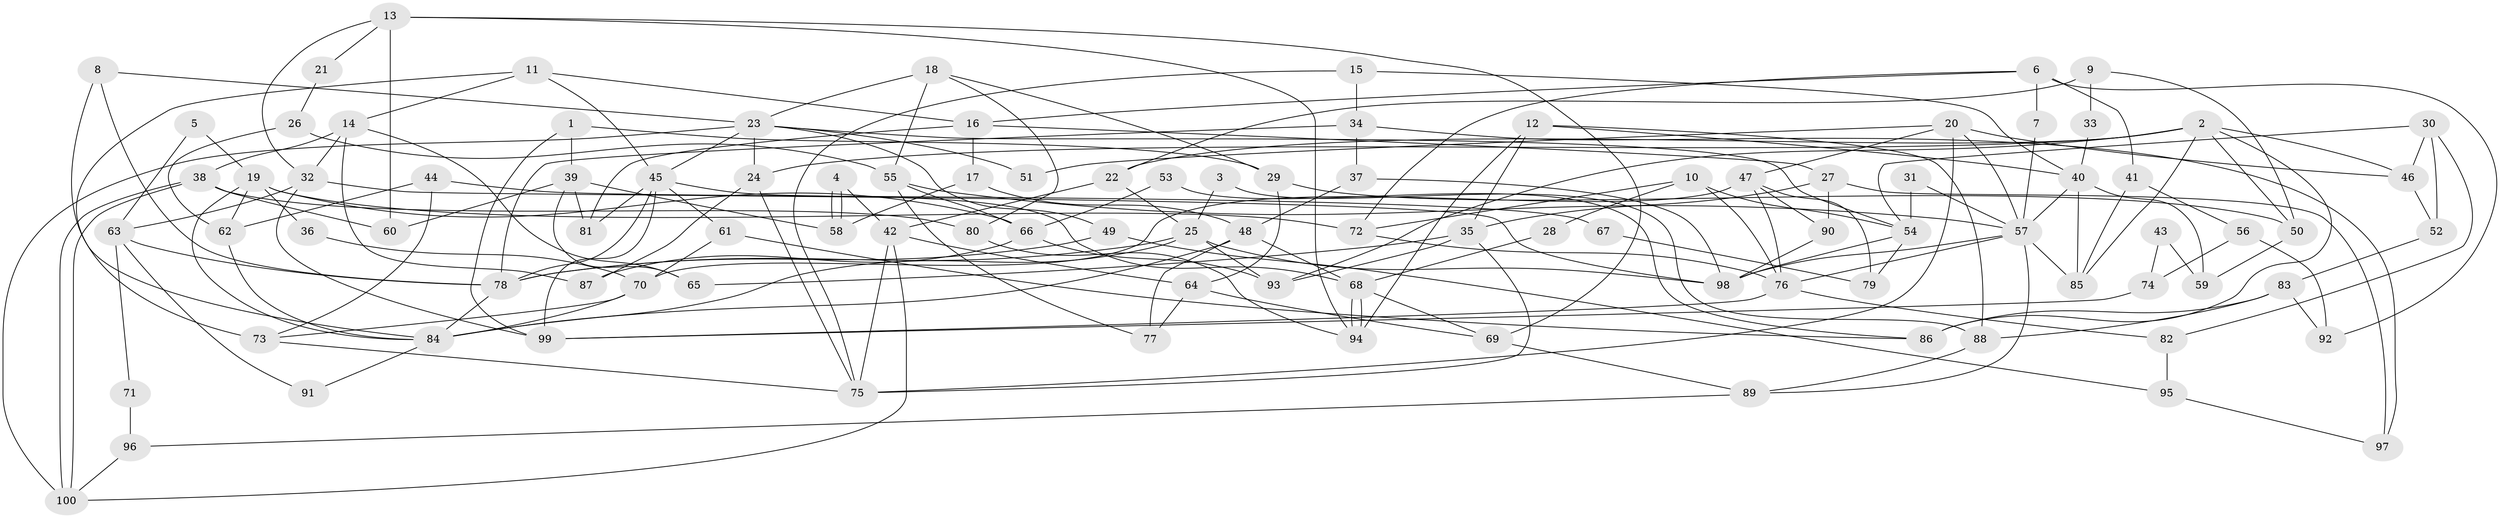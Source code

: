 // Generated by graph-tools (version 1.1) at 2025/11/02/21/25 10:11:14]
// undirected, 100 vertices, 200 edges
graph export_dot {
graph [start="1"]
  node [color=gray90,style=filled];
  1;
  2;
  3;
  4;
  5;
  6;
  7;
  8;
  9;
  10;
  11;
  12;
  13;
  14;
  15;
  16;
  17;
  18;
  19;
  20;
  21;
  22;
  23;
  24;
  25;
  26;
  27;
  28;
  29;
  30;
  31;
  32;
  33;
  34;
  35;
  36;
  37;
  38;
  39;
  40;
  41;
  42;
  43;
  44;
  45;
  46;
  47;
  48;
  49;
  50;
  51;
  52;
  53;
  54;
  55;
  56;
  57;
  58;
  59;
  60;
  61;
  62;
  63;
  64;
  65;
  66;
  67;
  68;
  69;
  70;
  71;
  72;
  73;
  74;
  75;
  76;
  77;
  78;
  79;
  80;
  81;
  82;
  83;
  84;
  85;
  86;
  87;
  88;
  89;
  90;
  91;
  92;
  93;
  94;
  95;
  96;
  97;
  98;
  99;
  100;
  1 -- 39;
  1 -- 99;
  1 -- 29;
  2 -- 46;
  2 -- 85;
  2 -- 22;
  2 -- 24;
  2 -- 50;
  2 -- 86;
  2 -- 93;
  3 -- 88;
  3 -- 25;
  4 -- 42;
  4 -- 58;
  4 -- 58;
  5 -- 19;
  5 -- 63;
  6 -- 16;
  6 -- 72;
  6 -- 7;
  6 -- 41;
  6 -- 92;
  7 -- 57;
  8 -- 23;
  8 -- 84;
  8 -- 78;
  9 -- 22;
  9 -- 50;
  9 -- 33;
  10 -- 76;
  10 -- 72;
  10 -- 28;
  10 -- 54;
  11 -- 45;
  11 -- 14;
  11 -- 16;
  11 -- 73;
  12 -- 35;
  12 -- 88;
  12 -- 40;
  12 -- 94;
  13 -- 60;
  13 -- 94;
  13 -- 21;
  13 -- 32;
  13 -- 69;
  14 -- 32;
  14 -- 87;
  14 -- 38;
  14 -- 65;
  15 -- 40;
  15 -- 75;
  15 -- 34;
  16 -- 17;
  16 -- 27;
  16 -- 81;
  17 -- 58;
  17 -- 48;
  18 -- 80;
  18 -- 23;
  18 -- 29;
  18 -- 55;
  19 -- 66;
  19 -- 84;
  19 -- 36;
  19 -- 62;
  19 -- 72;
  20 -- 75;
  20 -- 57;
  20 -- 46;
  20 -- 47;
  20 -- 51;
  21 -- 26;
  22 -- 25;
  22 -- 42;
  23 -- 54;
  23 -- 100;
  23 -- 24;
  23 -- 45;
  23 -- 49;
  23 -- 51;
  24 -- 75;
  24 -- 87;
  25 -- 78;
  25 -- 98;
  25 -- 84;
  25 -- 93;
  26 -- 62;
  26 -- 55;
  27 -- 35;
  27 -- 90;
  27 -- 97;
  28 -- 68;
  29 -- 50;
  29 -- 64;
  30 -- 54;
  30 -- 82;
  30 -- 46;
  30 -- 52;
  31 -- 54;
  31 -- 57;
  32 -- 99;
  32 -- 63;
  32 -- 98;
  33 -- 40;
  34 -- 78;
  34 -- 37;
  34 -- 97;
  35 -- 75;
  35 -- 93;
  35 -- 65;
  36 -- 70;
  37 -- 98;
  37 -- 48;
  38 -- 100;
  38 -- 100;
  38 -- 60;
  38 -- 80;
  39 -- 65;
  39 -- 81;
  39 -- 58;
  39 -- 60;
  40 -- 57;
  40 -- 59;
  40 -- 85;
  41 -- 85;
  41 -- 56;
  42 -- 64;
  42 -- 75;
  42 -- 100;
  43 -- 74;
  43 -- 59;
  44 -- 62;
  44 -- 73;
  44 -- 67;
  45 -- 78;
  45 -- 61;
  45 -- 68;
  45 -- 81;
  45 -- 99;
  46 -- 52;
  47 -- 70;
  47 -- 76;
  47 -- 79;
  47 -- 90;
  48 -- 68;
  48 -- 77;
  48 -- 84;
  49 -- 78;
  49 -- 95;
  50 -- 59;
  52 -- 83;
  53 -- 86;
  53 -- 66;
  54 -- 98;
  54 -- 79;
  55 -- 77;
  55 -- 57;
  55 -- 66;
  56 -- 92;
  56 -- 74;
  57 -- 98;
  57 -- 76;
  57 -- 85;
  57 -- 89;
  61 -- 70;
  61 -- 86;
  62 -- 84;
  63 -- 78;
  63 -- 71;
  63 -- 91;
  64 -- 69;
  64 -- 77;
  66 -- 93;
  66 -- 87;
  67 -- 79;
  68 -- 94;
  68 -- 94;
  68 -- 69;
  69 -- 89;
  70 -- 84;
  70 -- 73;
  71 -- 96;
  72 -- 76;
  73 -- 75;
  74 -- 99;
  76 -- 82;
  76 -- 99;
  78 -- 84;
  80 -- 94;
  82 -- 95;
  83 -- 86;
  83 -- 88;
  83 -- 92;
  84 -- 91;
  88 -- 89;
  89 -- 96;
  90 -- 98;
  95 -- 97;
  96 -- 100;
}
